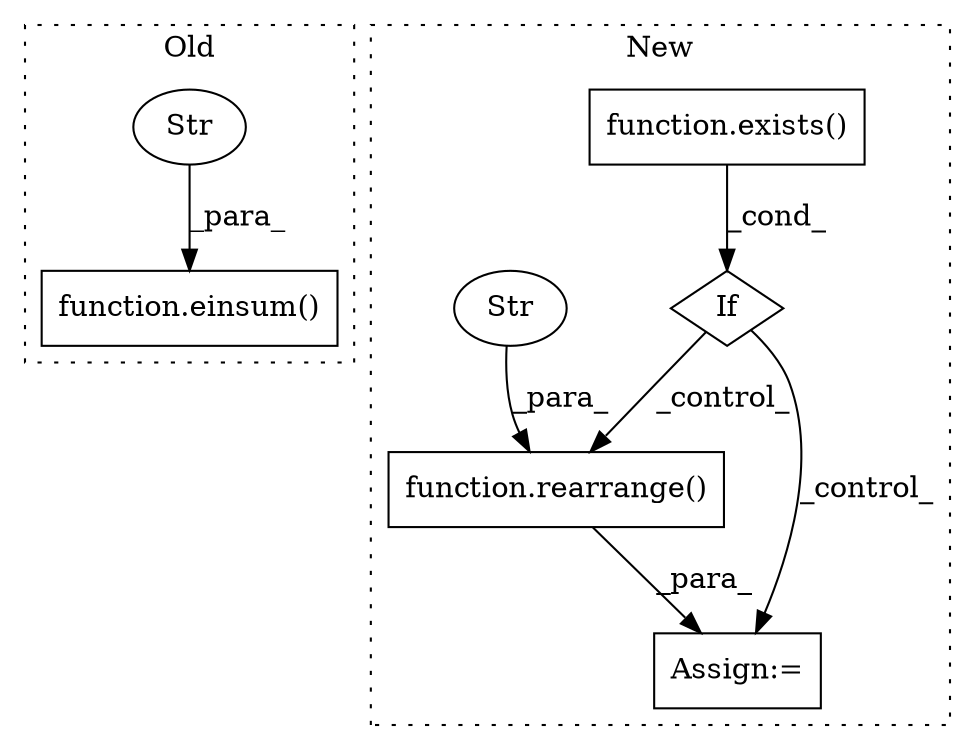 digraph G {
subgraph cluster0 {
1 [label="function.einsum()" a="75" s="2795,2837" l="7,1" shape="box"];
3 [label="Str" a="66" s="2802" l="29" shape="ellipse"];
label = "Old";
style="dotted";
}
subgraph cluster1 {
2 [label="function.exists()" a="75" s="2852,2866" l="7,1" shape="box"];
4 [label="If" a="96" s="2849,2867" l="3,204" shape="diamond"];
5 [label="Assign:=" a="68" s="3267" l="3" shape="box"];
6 [label="function.rearrange()" a="75" s="3270,3308" l="10,1" shape="box"];
7 [label="Str" a="66" s="3286" l="22" shape="ellipse"];
label = "New";
style="dotted";
}
2 -> 4 [label="_cond_"];
3 -> 1 [label="_para_"];
4 -> 5 [label="_control_"];
4 -> 6 [label="_control_"];
6 -> 5 [label="_para_"];
7 -> 6 [label="_para_"];
}